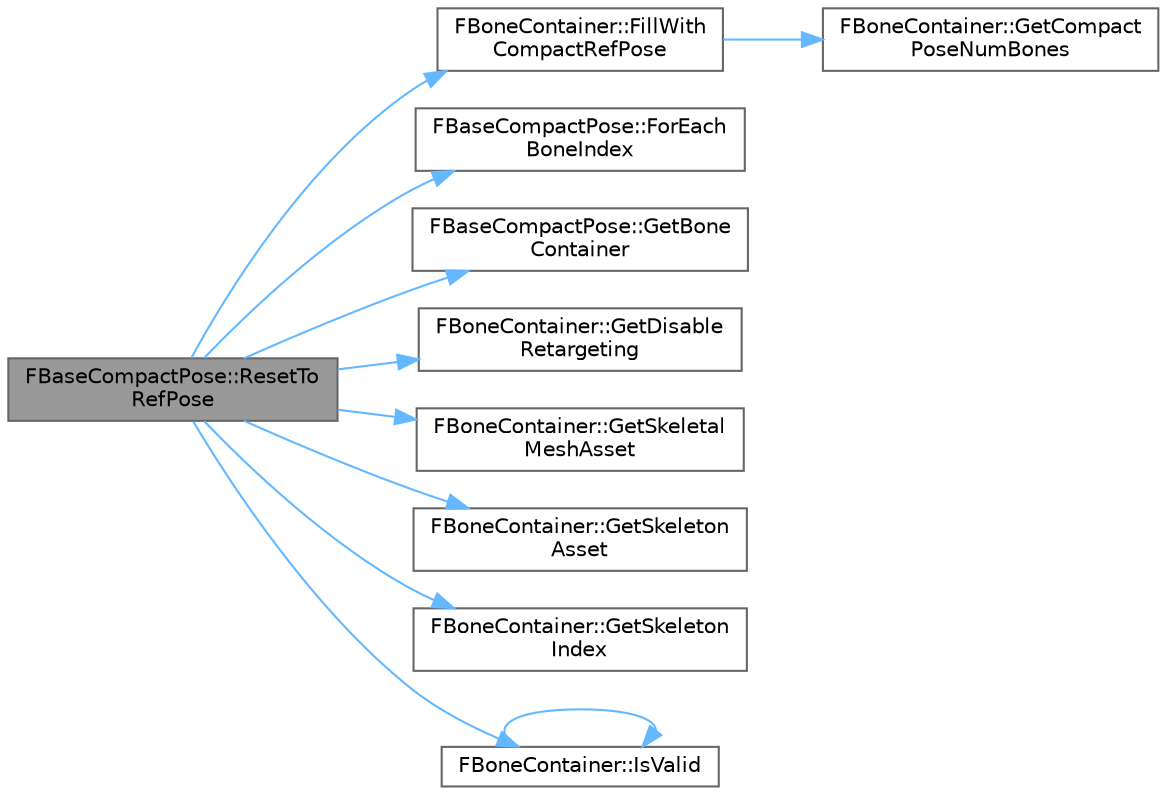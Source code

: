 digraph "FBaseCompactPose::ResetToRefPose"
{
 // INTERACTIVE_SVG=YES
 // LATEX_PDF_SIZE
  bgcolor="transparent";
  edge [fontname=Helvetica,fontsize=10,labelfontname=Helvetica,labelfontsize=10];
  node [fontname=Helvetica,fontsize=10,shape=box,height=0.2,width=0.4];
  rankdir="LR";
  Node1 [id="Node000001",label="FBaseCompactPose::ResetTo\lRefPose",height=0.2,width=0.4,color="gray40", fillcolor="grey60", style="filled", fontcolor="black",tooltip=" "];
  Node1 -> Node2 [id="edge1_Node000001_Node000002",color="steelblue1",style="solid",tooltip=" "];
  Node2 [id="Node000002",label="FBoneContainer::FillWith\lCompactRefPose",height=0.2,width=0.4,color="grey40", fillcolor="white", style="filled",URL="$d2/d4f/structFBoneContainer.html#ad626784f017191f09700d63867a763ab",tooltip=" "];
  Node2 -> Node3 [id="edge2_Node000002_Node000003",color="steelblue1",style="solid",tooltip=" "];
  Node3 [id="Node000003",label="FBoneContainer::GetCompact\lPoseNumBones",height=0.2,width=0.4,color="grey40", fillcolor="white", style="filled",URL="$d2/d4f/structFBoneContainer.html#a16f1df0c34a14355705f7815383047a1",tooltip=" "];
  Node1 -> Node4 [id="edge3_Node000001_Node000004",color="steelblue1",style="solid",tooltip=" "];
  Node4 [id="Node000004",label="FBaseCompactPose::ForEach\lBoneIndex",height=0.2,width=0.4,color="grey40", fillcolor="white", style="filled",URL="$d0/ded/structFBaseCompactPose.html#a6535110ce9c4caffd5b4db9c8bb90425",tooltip=" "];
  Node1 -> Node5 [id="edge4_Node000001_Node000005",color="steelblue1",style="solid",tooltip=" "];
  Node5 [id="Node000005",label="FBaseCompactPose::GetBone\lContainer",height=0.2,width=0.4,color="grey40", fillcolor="white", style="filled",URL="$d0/ded/structFBaseCompactPose.html#af7a1f12bd46b00ec5d412cd3e6665f09",tooltip=" "];
  Node1 -> Node6 [id="edge5_Node000001_Node000006",color="steelblue1",style="solid",tooltip=" "];
  Node6 [id="Node000006",label="FBoneContainer::GetDisable\lRetargeting",height=0.2,width=0.4,color="grey40", fillcolor="white", style="filled",URL="$d2/d4f/structFBoneContainer.html#a1a7c38bb31d3c49a4a4a4606e338bd80",tooltip="True if retargeting is disabled for debugging."];
  Node1 -> Node7 [id="edge6_Node000001_Node000007",color="steelblue1",style="solid",tooltip=" "];
  Node7 [id="Node000007",label="FBoneContainer::GetSkeletal\lMeshAsset",height=0.2,width=0.4,color="grey40", fillcolor="white", style="filled",URL="$d2/d4f/structFBoneContainer.html#a52784b969f3c317e621a6addbe8c68eb",tooltip="Get SkeletalMesh Asset this BoneContainer was made for."];
  Node1 -> Node8 [id="edge7_Node000001_Node000008",color="steelblue1",style="solid",tooltip=" "];
  Node8 [id="Node000008",label="FBoneContainer::GetSkeleton\lAsset",height=0.2,width=0.4,color="grey40", fillcolor="white", style="filled",URL="$d2/d4f/structFBoneContainer.html#aa5799186c5041c12551a567a92a017dc",tooltip="Get Skeleton Asset."];
  Node1 -> Node9 [id="edge8_Node000001_Node000009",color="steelblue1",style="solid",tooltip=" "];
  Node9 [id="Node000009",label="FBoneContainer::GetSkeleton\lIndex",height=0.2,width=0.4,color="grey40", fillcolor="white", style="filled",URL="$d2/d4f/structFBoneContainer.html#aad0976e68a4e0eb3554773a0abf0a79f",tooltip=" "];
  Node1 -> Node10 [id="edge9_Node000001_Node000010",color="steelblue1",style="solid",tooltip=" "];
  Node10 [id="Node000010",label="FBoneContainer::IsValid",height=0.2,width=0.4,color="grey40", fillcolor="white", style="filled",URL="$d2/d4f/structFBoneContainer.html#a00b3e7805374f7b68abd9cb1d336a6a0",tooltip="Returns true if FBoneContainer is Valid."];
  Node10 -> Node10 [id="edge10_Node000010_Node000010",color="steelblue1",style="solid",tooltip=" "];
}

